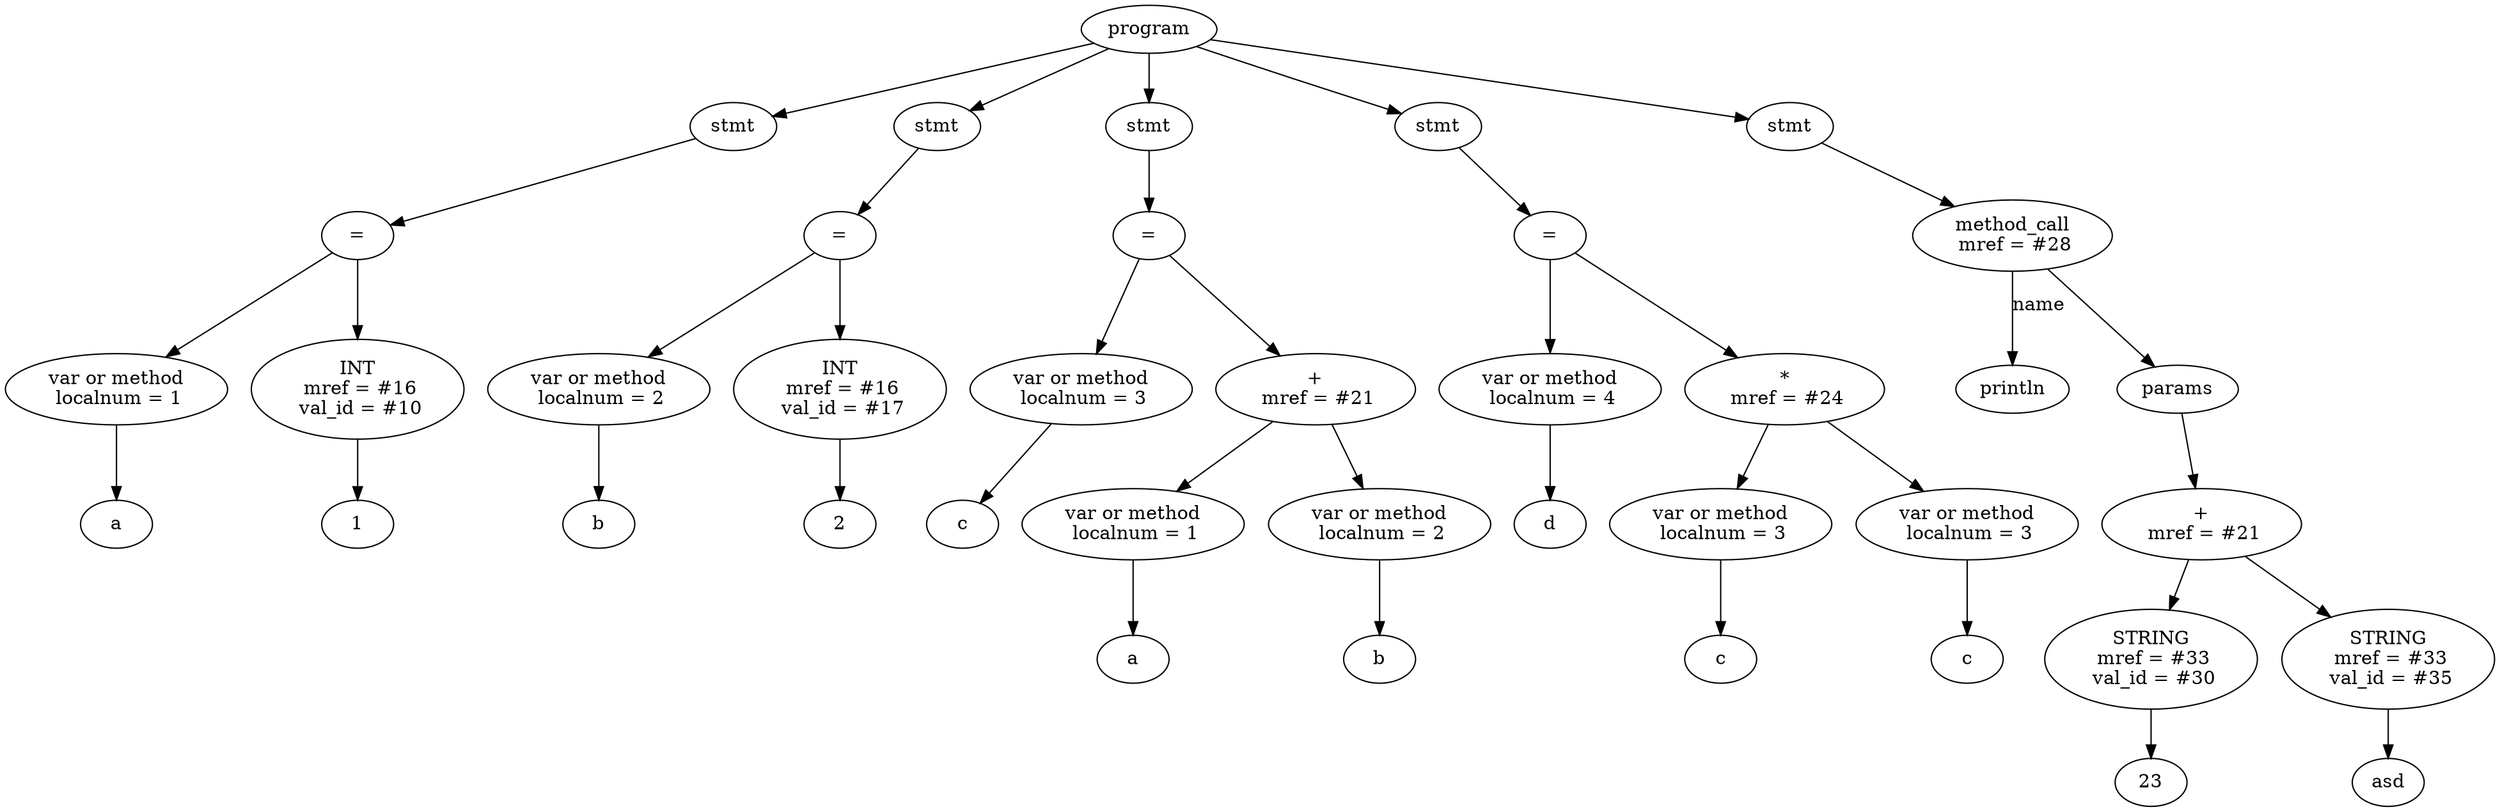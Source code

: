 digraph G {
Id01165708 [label="program"]
Id0115CB50 [label="stmt"]
Id0115CF20 [label="="]
Id0115CAF0 [label="var or method\n localnum = 1"]
IdVal0115CAF0 [label="a"]
Id0115CAF0->IdVal0115CAF0
Id0115CEC0 [label="INT\n mref = #16\n val_id = #10"]
IdVal0115CEC0 [label="1"]
Id0115CEC0->IdVal0115CEC0
Id0115CF20->Id0115CAF0
Id0115CF20->Id0115CEC0
Id0115CB50->Id0115CF20
Id01165708->Id0115CB50
Id01164658 [label="stmt"]
Id01163EC0 [label="="]
Id01163E00 [label="var or method\n localnum = 2"]
IdVal01163E00 [label="b"]
Id01163E00->IdVal01163E00
Id01163E60 [label="INT\n mref = #16\n val_id = #17"]
IdVal01163E60 [label="2"]
Id01163E60->IdVal01163E60
Id01163EC0->Id01163E00
Id01163EC0->Id01163E60
Id01164658->Id01163EC0
Id01165708->Id01164658
Id011644C8 [label="stmt"]
Id01164978 [label="="]
Id01164798 [label="var or method\n localnum = 3"]
IdVal01164798 [label="c"]
Id01164798->IdVal01164798
Id01164918 [label="+\n mref = #21"]
Id01164828 [label="var or method\n localnum = 1"]
IdVal01164828 [label="a"]
Id01164828->IdVal01164828
Id011648B8 [label="var or method\n localnum = 2"]
IdVal011648B8 [label="b"]
Id011648B8->IdVal011648B8
Id01164918->Id01164828
Id01164918->Id011648B8
Id01164978->Id01164798
Id01164978->Id01164918
Id011644C8->Id01164978
Id01165708->Id011644C8
Id01164158 [label="stmt"]
Id01164F20 [label="="]
Id01164A48 [label="var or method\n localnum = 4"]
IdVal01164A48 [label="d"]
Id01164A48->IdVal01164A48
Id01164F80 [label="*\n mref = #24"]
Id01165220 [label="var or method\n localnum = 3"]
IdVal01165220 [label="c"]
Id01165220->IdVal01165220
Id01164B00 [label="var or method\n localnum = 3"]
IdVal01164B00 [label="c"]
Id01164B00->IdVal01164B00
Id01164F80->Id01165220
Id01164F80->Id01164B00
Id01164F20->Id01164A48
Id01164F20->Id01164F80
Id01164158->Id01164F20
Id01165708->Id01164158
Id01164068 [label="stmt"]
Id01164E60 [label="method_call\n mref = #28"]
IdMethodNameVal01164E60 [label="println"]
Id01164E60->IdMethodNameVal01164E60 [label="name"]
Id0115E220 [label="params"]
Id01164E60->Id0115E220
Id01164C80 [label="+\n mref = #21"]
Id011650A0 [label="STRING\n mref = #33\n val_id = #30"]
IdVal011650A0 [label="23"]
Id011650A0->IdVal011650A0
Id01164E00 [label="STRING\n mref = #33\n val_id = #35"]
IdVal01164E00 [label="asd"]
Id01164E00->IdVal01164E00
Id01164C80->Id011650A0
Id01164C80->Id01164E00
Id0115E220->Id01164C80
Id01164068->Id01164E60
Id01165708->Id01164068
}